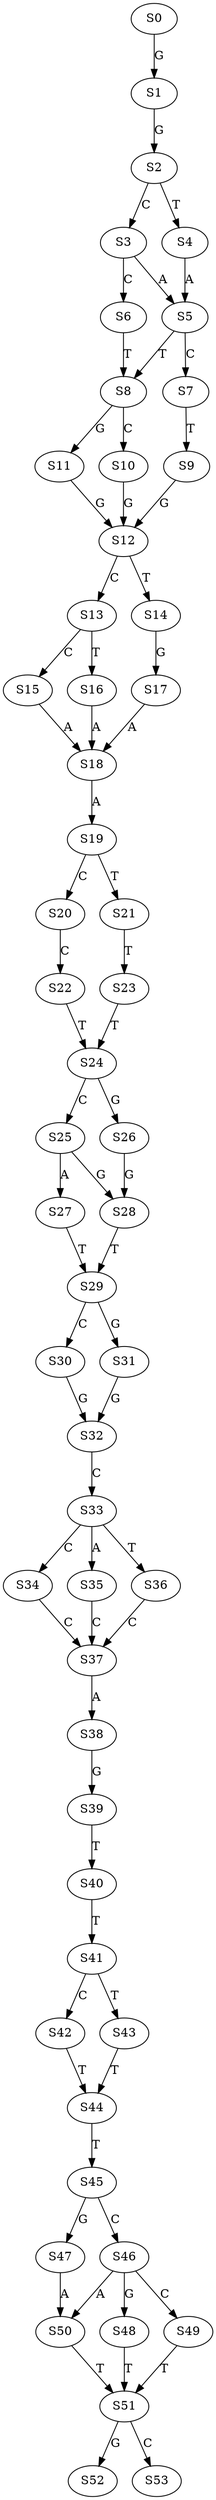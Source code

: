 strict digraph  {
	S0 -> S1 [ label = G ];
	S1 -> S2 [ label = G ];
	S2 -> S3 [ label = C ];
	S2 -> S4 [ label = T ];
	S3 -> S5 [ label = A ];
	S3 -> S6 [ label = C ];
	S4 -> S5 [ label = A ];
	S5 -> S7 [ label = C ];
	S5 -> S8 [ label = T ];
	S6 -> S8 [ label = T ];
	S7 -> S9 [ label = T ];
	S8 -> S10 [ label = C ];
	S8 -> S11 [ label = G ];
	S9 -> S12 [ label = G ];
	S10 -> S12 [ label = G ];
	S11 -> S12 [ label = G ];
	S12 -> S13 [ label = C ];
	S12 -> S14 [ label = T ];
	S13 -> S15 [ label = C ];
	S13 -> S16 [ label = T ];
	S14 -> S17 [ label = G ];
	S15 -> S18 [ label = A ];
	S16 -> S18 [ label = A ];
	S17 -> S18 [ label = A ];
	S18 -> S19 [ label = A ];
	S19 -> S20 [ label = C ];
	S19 -> S21 [ label = T ];
	S20 -> S22 [ label = C ];
	S21 -> S23 [ label = T ];
	S22 -> S24 [ label = T ];
	S23 -> S24 [ label = T ];
	S24 -> S25 [ label = C ];
	S24 -> S26 [ label = G ];
	S25 -> S27 [ label = A ];
	S25 -> S28 [ label = G ];
	S26 -> S28 [ label = G ];
	S27 -> S29 [ label = T ];
	S28 -> S29 [ label = T ];
	S29 -> S30 [ label = C ];
	S29 -> S31 [ label = G ];
	S30 -> S32 [ label = G ];
	S31 -> S32 [ label = G ];
	S32 -> S33 [ label = C ];
	S33 -> S34 [ label = C ];
	S33 -> S35 [ label = A ];
	S33 -> S36 [ label = T ];
	S34 -> S37 [ label = C ];
	S35 -> S37 [ label = C ];
	S36 -> S37 [ label = C ];
	S37 -> S38 [ label = A ];
	S38 -> S39 [ label = G ];
	S39 -> S40 [ label = T ];
	S40 -> S41 [ label = T ];
	S41 -> S42 [ label = C ];
	S41 -> S43 [ label = T ];
	S42 -> S44 [ label = T ];
	S43 -> S44 [ label = T ];
	S44 -> S45 [ label = T ];
	S45 -> S46 [ label = C ];
	S45 -> S47 [ label = G ];
	S46 -> S48 [ label = G ];
	S46 -> S49 [ label = C ];
	S46 -> S50 [ label = A ];
	S47 -> S50 [ label = A ];
	S48 -> S51 [ label = T ];
	S49 -> S51 [ label = T ];
	S50 -> S51 [ label = T ];
	S51 -> S52 [ label = G ];
	S51 -> S53 [ label = C ];
}
